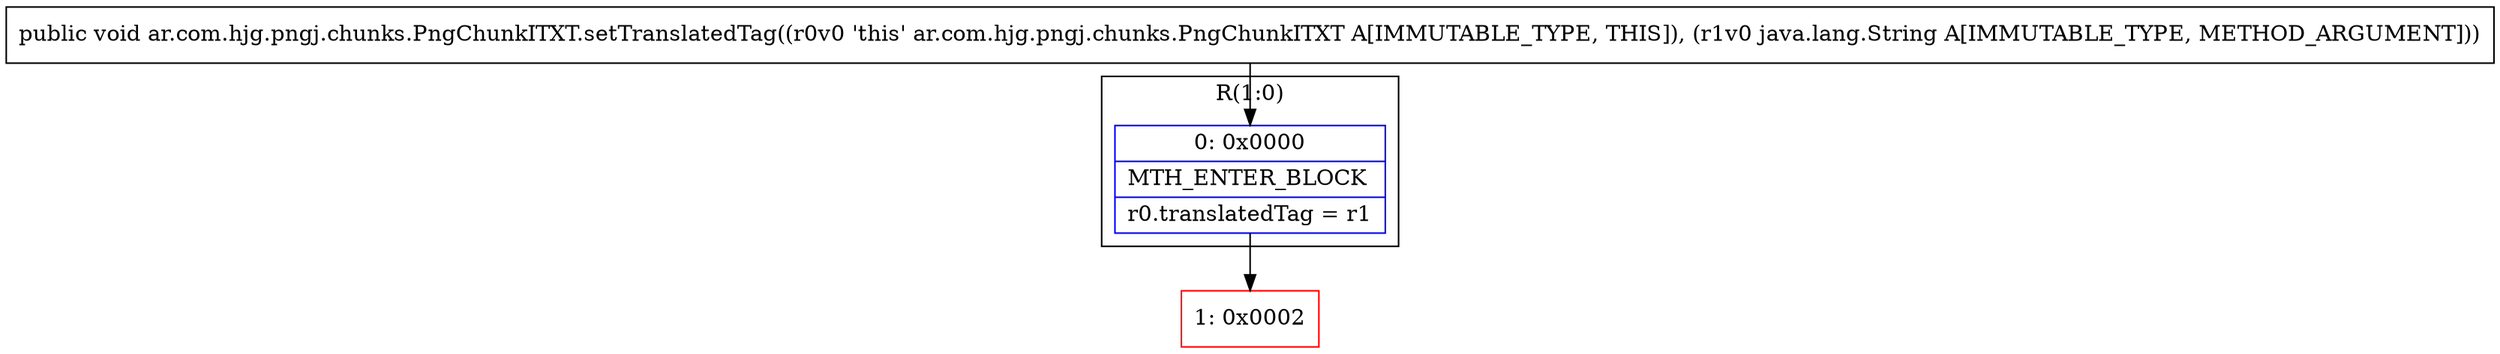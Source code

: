 digraph "CFG forar.com.hjg.pngj.chunks.PngChunkITXT.setTranslatedTag(Ljava\/lang\/String;)V" {
subgraph cluster_Region_1312573049 {
label = "R(1:0)";
node [shape=record,color=blue];
Node_0 [shape=record,label="{0\:\ 0x0000|MTH_ENTER_BLOCK\l|r0.translatedTag = r1\l}"];
}
Node_1 [shape=record,color=red,label="{1\:\ 0x0002}"];
MethodNode[shape=record,label="{public void ar.com.hjg.pngj.chunks.PngChunkITXT.setTranslatedTag((r0v0 'this' ar.com.hjg.pngj.chunks.PngChunkITXT A[IMMUTABLE_TYPE, THIS]), (r1v0 java.lang.String A[IMMUTABLE_TYPE, METHOD_ARGUMENT])) }"];
MethodNode -> Node_0;
Node_0 -> Node_1;
}


